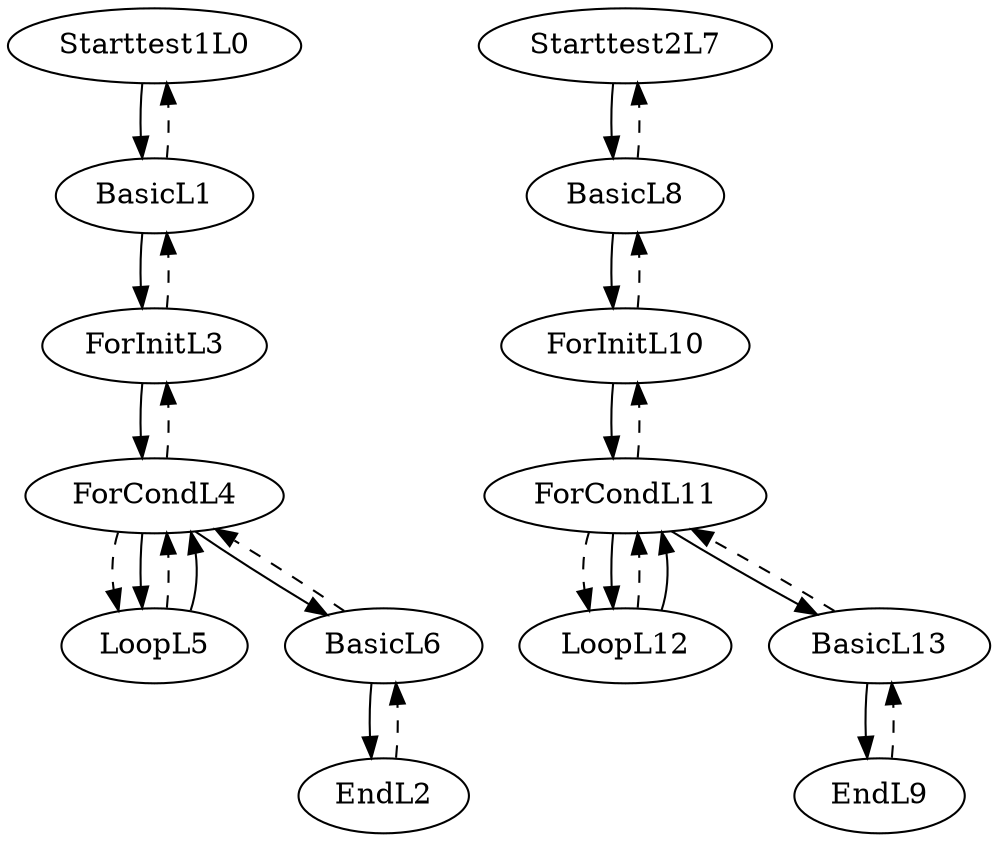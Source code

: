 digraph G {
size ="8.5,11";
Starttest1L0 -> BasicL1
BasicL1 -> Starttest1L0 [style=dashed]
BasicL1 -> ForInitL3
ForInitL3 -> BasicL1 [style=dashed]
ForInitL3 -> ForCondL4
ForCondL4 -> ForInitL3 [style=dashed]
ForCondL4 -> LoopL5 [style=dashed]
ForCondL4 -> LoopL5
LoopL5 -> ForCondL4 [style=dashed]
LoopL5 -> ForCondL4
ForCondL4 -> BasicL6
BasicL6 -> ForCondL4 [style=dashed]
BasicL6 -> EndL2
EndL2 -> BasicL6 [style=dashed]
Starttest2L7 -> BasicL8
BasicL8 -> Starttest2L7 [style=dashed]
BasicL8 -> ForInitL10
ForInitL10 -> BasicL8 [style=dashed]
ForInitL10 -> ForCondL11
ForCondL11 -> ForInitL10 [style=dashed]
ForCondL11 -> LoopL12 [style=dashed]
ForCondL11 -> LoopL12
LoopL12 -> ForCondL11 [style=dashed]
LoopL12 -> ForCondL11
ForCondL11 -> BasicL13
BasicL13 -> ForCondL11 [style=dashed]
BasicL13 -> EndL9
EndL9 -> BasicL13 [style=dashed]
}
